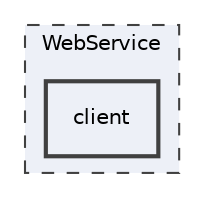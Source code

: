 digraph "WebService/client"
{
 // LATEX_PDF_SIZE
  edge [fontname="Helvetica",fontsize="10",labelfontname="Helvetica",labelfontsize="10"];
  node [fontname="Helvetica",fontsize="10",shape=record];
  compound=true
  subgraph clusterdir_b1c8894e47e5d7bf41ba336ff03fd9c2 {
    graph [ bgcolor="#edf0f7", pencolor="grey25", style="filled,dashed,", label="WebService", fontname="Helvetica", fontsize="10", URL="dir_b1c8894e47e5d7bf41ba336ff03fd9c2.html"]
  dir_106ce5cc9296dcbc169781608024e7e3 [shape=box, label="client", style="filled,bold,", fillcolor="#edf0f7", color="grey25", URL="dir_106ce5cc9296dcbc169781608024e7e3.html"];
  }
}
